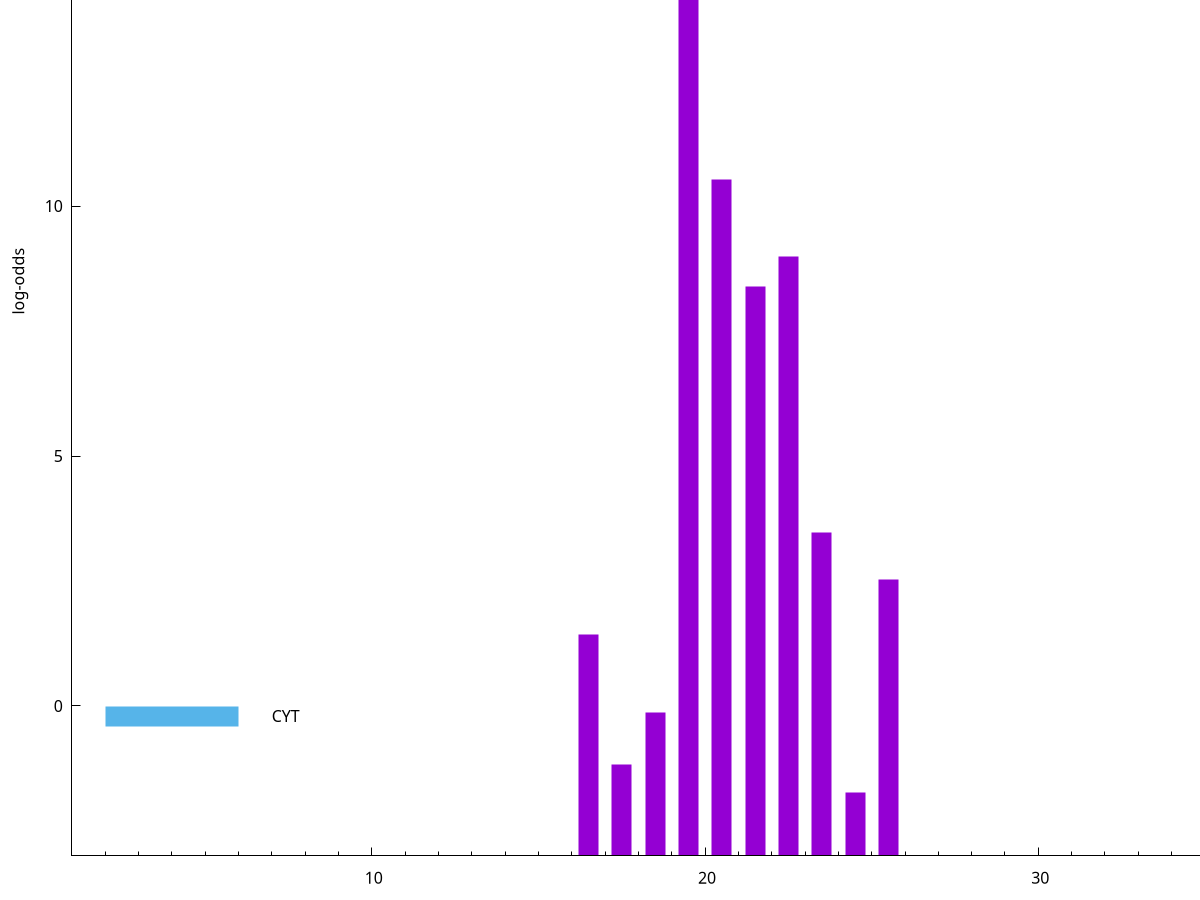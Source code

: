 set title "LipoP predictions for SRR4017849.gff"
set size 2., 1.4
set xrange [1:70] 
set mxtics 10
set yrange [-3:20]
set y2range [0:23]
set ylabel "log-odds"
set term postscript eps color solid "Helvetica" 30
set output "SRR4017849.gff18.eps"
set arrow from 2,14.9108 to 6,14.9108 nohead lt 1 lw 20
set label "SpI" at 7,14.9108
set arrow from 2,-0.200913 to 6,-0.200913 nohead lt 3 lw 20
set label "CYT" at 7,-0.200913
set arrow from 2,14.9108 to 6,14.9108 nohead lt 1 lw 20
set label "SpI" at 7,14.9108
# NOTE: The scores below are the log-odds scores with the threshold
# NOTE: subtracted (a hack to make gnuplot make the histogram all
# NOTE: look nice).
plot "-" axes x1y2 title "" with impulses lt 1 lw 20
19.500000 17.796500
20.500000 13.534100
22.500000 11.984280
21.500000 11.387410
23.500000 6.463100
25.500000 5.530970
16.500000 4.433670
18.500000 2.860208
17.500000 1.819520
24.500000 1.278780
e
exit

